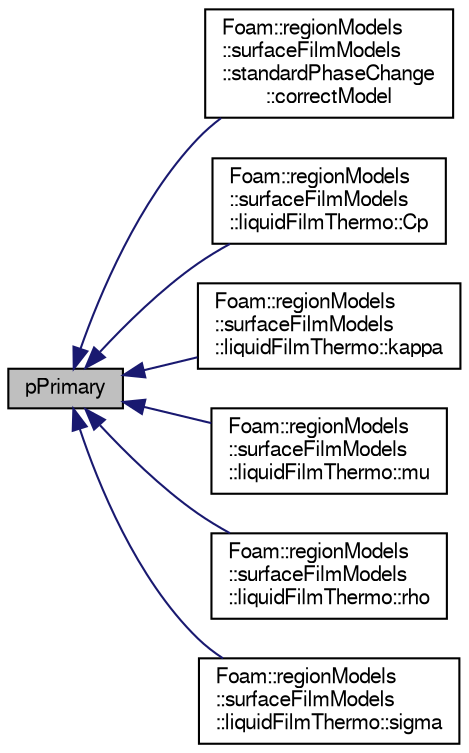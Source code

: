 digraph "pPrimary"
{
  bgcolor="transparent";
  edge [fontname="FreeSans",fontsize="10",labelfontname="FreeSans",labelfontsize="10"];
  node [fontname="FreeSans",fontsize="10",shape=record];
  rankdir="LR";
  Node1 [label="pPrimary",height=0.2,width=0.4,color="black", fillcolor="grey75", style="filled" fontcolor="black"];
  Node1 -> Node2 [dir="back",color="midnightblue",fontsize="10",style="solid",fontname="FreeSans"];
  Node2 [label="Foam::regionModels\l::surfaceFilmModels\l::standardPhaseChange\l::correctModel",height=0.2,width=0.4,color="black",URL="$a02355.html#abd12427a5e2dc465d748364b75b41c46",tooltip="Correct. "];
  Node1 -> Node3 [dir="back",color="midnightblue",fontsize="10",style="solid",fontname="FreeSans"];
  Node3 [label="Foam::regionModels\l::surfaceFilmModels\l::liquidFilmThermo::Cp",height=0.2,width=0.4,color="black",URL="$a01319.html#a189768d7784b3f4d6300630f60482f21",tooltip="Return specific heat capacity [J/kg/K]. "];
  Node1 -> Node4 [dir="back",color="midnightblue",fontsize="10",style="solid",fontname="FreeSans"];
  Node4 [label="Foam::regionModels\l::surfaceFilmModels\l::liquidFilmThermo::kappa",height=0.2,width=0.4,color="black",URL="$a01319.html#a2b3635ee75d2bce5309f4d98d6c27650",tooltip="Return thermal conductivity [W/m/K]. "];
  Node1 -> Node5 [dir="back",color="midnightblue",fontsize="10",style="solid",fontname="FreeSans"];
  Node5 [label="Foam::regionModels\l::surfaceFilmModels\l::liquidFilmThermo::mu",height=0.2,width=0.4,color="black",URL="$a01319.html#a6a75e732b55d976da97dddc2575579ed",tooltip="Return dynamic viscosity [Pa.s]. "];
  Node1 -> Node6 [dir="back",color="midnightblue",fontsize="10",style="solid",fontname="FreeSans"];
  Node6 [label="Foam::regionModels\l::surfaceFilmModels\l::liquidFilmThermo::rho",height=0.2,width=0.4,color="black",URL="$a01319.html#a6d296151ad3579c3213f91adc6ed6f52",tooltip="Return density [kg/m3]. "];
  Node1 -> Node7 [dir="back",color="midnightblue",fontsize="10",style="solid",fontname="FreeSans"];
  Node7 [label="Foam::regionModels\l::surfaceFilmModels\l::liquidFilmThermo::sigma",height=0.2,width=0.4,color="black",URL="$a01319.html#a5292706a64558b88dc07af840513cb71",tooltip="Return surface tension [kg/s2]. "];
}

